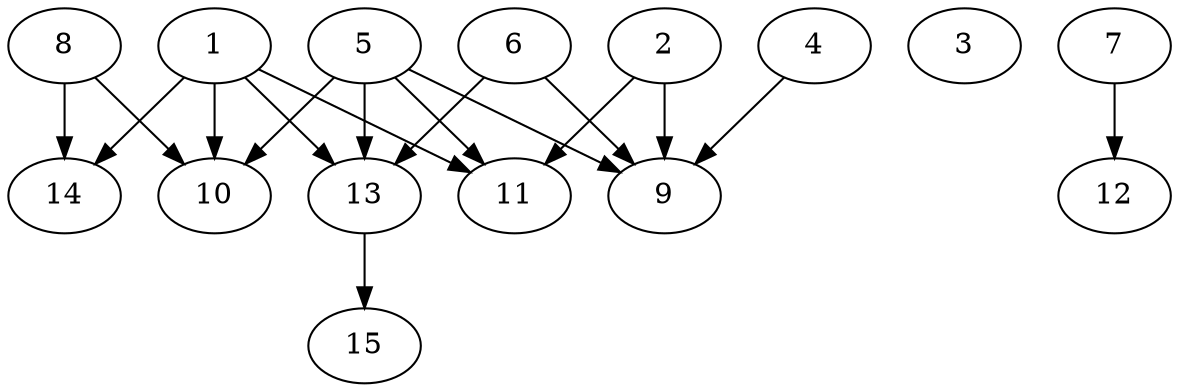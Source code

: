 // DAG automatically generated by daggen at Thu Oct  3 13:59:27 2019
// ./daggen --dot -n 15 --ccr 0.5 --fat 0.7 --regular 0.5 --density 0.5 --mindata 5242880 --maxdata 52428800 
digraph G {
  1 [size="15390720", alpha="0.14", expect_size="7695360"] 
  1 -> 10 [size ="7695360"]
  1 -> 11 [size ="7695360"]
  1 -> 13 [size ="7695360"]
  1 -> 14 [size ="7695360"]
  2 [size="92786688", alpha="0.09", expect_size="46393344"] 
  2 -> 9 [size ="46393344"]
  2 -> 11 [size ="46393344"]
  3 [size="80168960", alpha="0.11", expect_size="40084480"] 
  4 [size="37179392", alpha="0.18", expect_size="18589696"] 
  4 -> 9 [size ="18589696"]
  5 [size="53594112", alpha="0.13", expect_size="26797056"] 
  5 -> 9 [size ="26797056"]
  5 -> 10 [size ="26797056"]
  5 -> 11 [size ="26797056"]
  5 -> 13 [size ="26797056"]
  6 [size="81946624", alpha="0.06", expect_size="40973312"] 
  6 -> 9 [size ="40973312"]
  6 -> 13 [size ="40973312"]
  7 [size="15456256", alpha="0.13", expect_size="7728128"] 
  7 -> 12 [size ="7728128"]
  8 [size="62783488", alpha="0.19", expect_size="31391744"] 
  8 -> 10 [size ="31391744"]
  8 -> 14 [size ="31391744"]
  9 [size="41965568", alpha="0.17", expect_size="20982784"] 
  10 [size="85790720", alpha="0.10", expect_size="42895360"] 
  11 [size="68595712", alpha="0.12", expect_size="34297856"] 
  12 [size="40890368", alpha="0.07", expect_size="20445184"] 
  13 [size="81408000", alpha="0.00", expect_size="40704000"] 
  13 -> 15 [size ="40704000"]
  14 [size="40243200", alpha="0.02", expect_size="20121600"] 
  15 [size="30629888", alpha="0.10", expect_size="15314944"] 
}
